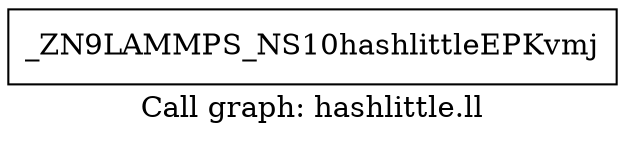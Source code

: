 digraph "Call graph: hashlittle.ll" {
	label="Call graph: hashlittle.ll";

	Node0x5625af6791a0 [shape=record,label="{_ZN9LAMMPS_NS10hashlittleEPKvmj}"];
}
